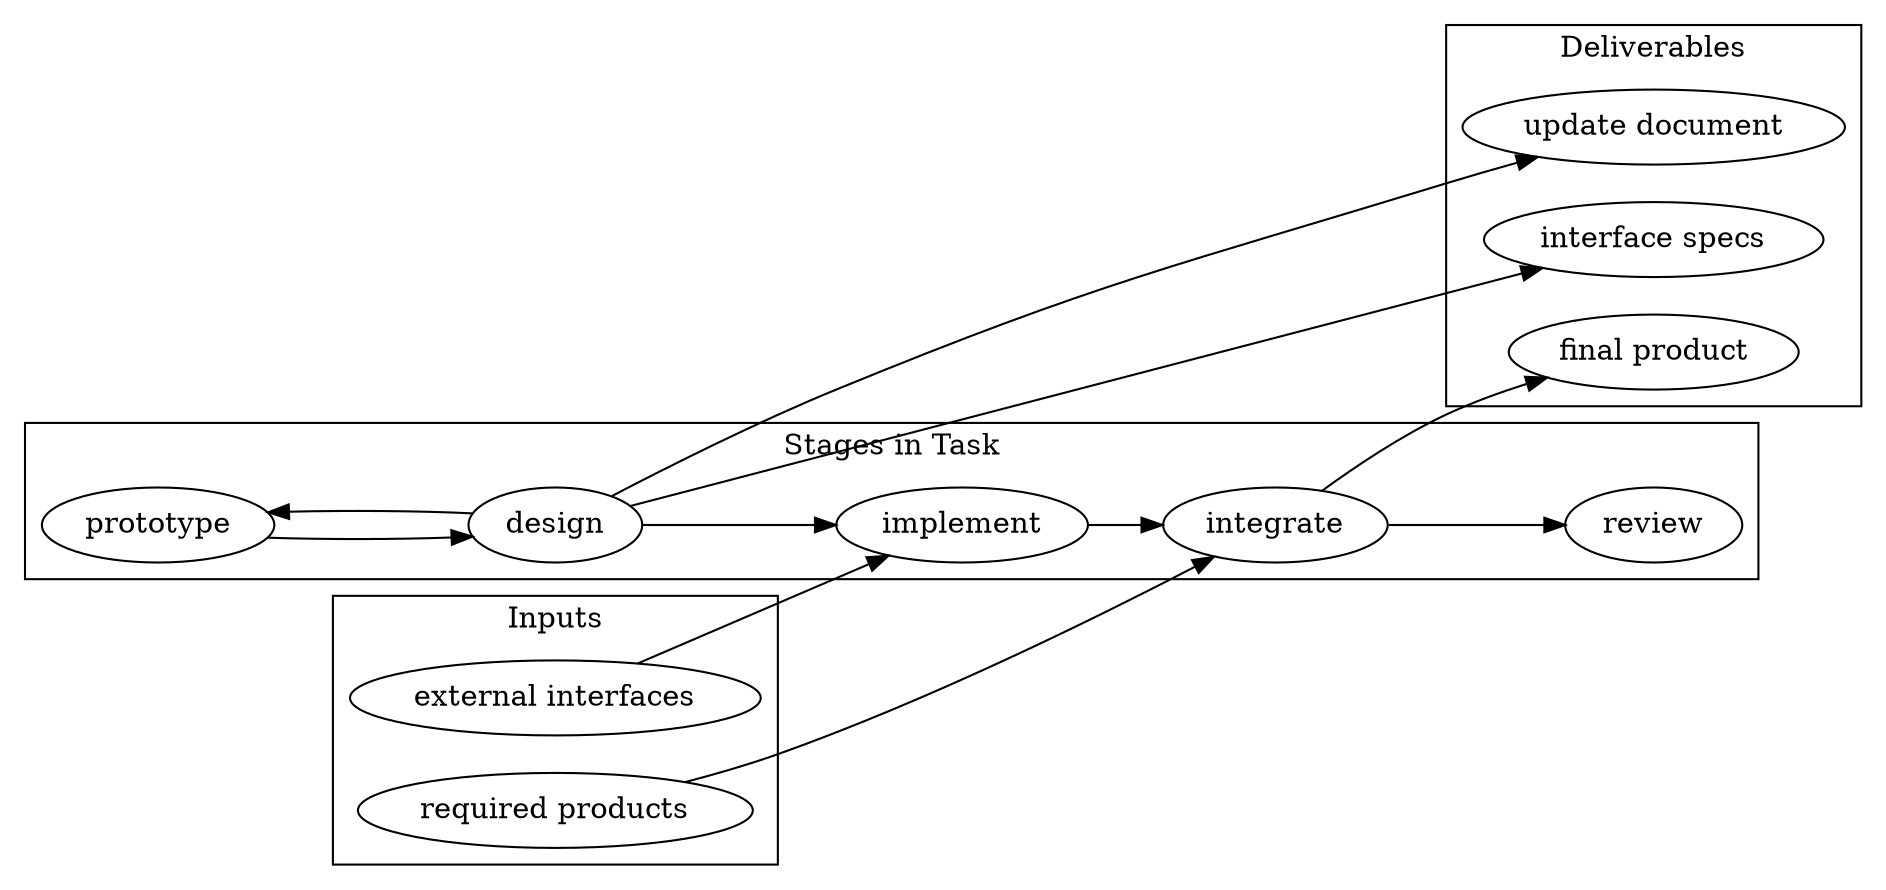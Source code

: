 digraph G {
 
 rankdir=LR;

 subgraph cluster0 {
	prototype -> design -> implement -> integrate -> review;
	design -> prototype;
	label="Stages in Task";
 }

 subgraph cluster1 { 

	design -> "update document";
	design -> "interface specs";
	integrate -> "final product";
	label="Deliverables";
 }

 subgraph cluster2 {
	"external interfaces" -> implement;
	"required products" -> integrate;
	label="Inputs";
 }

}

